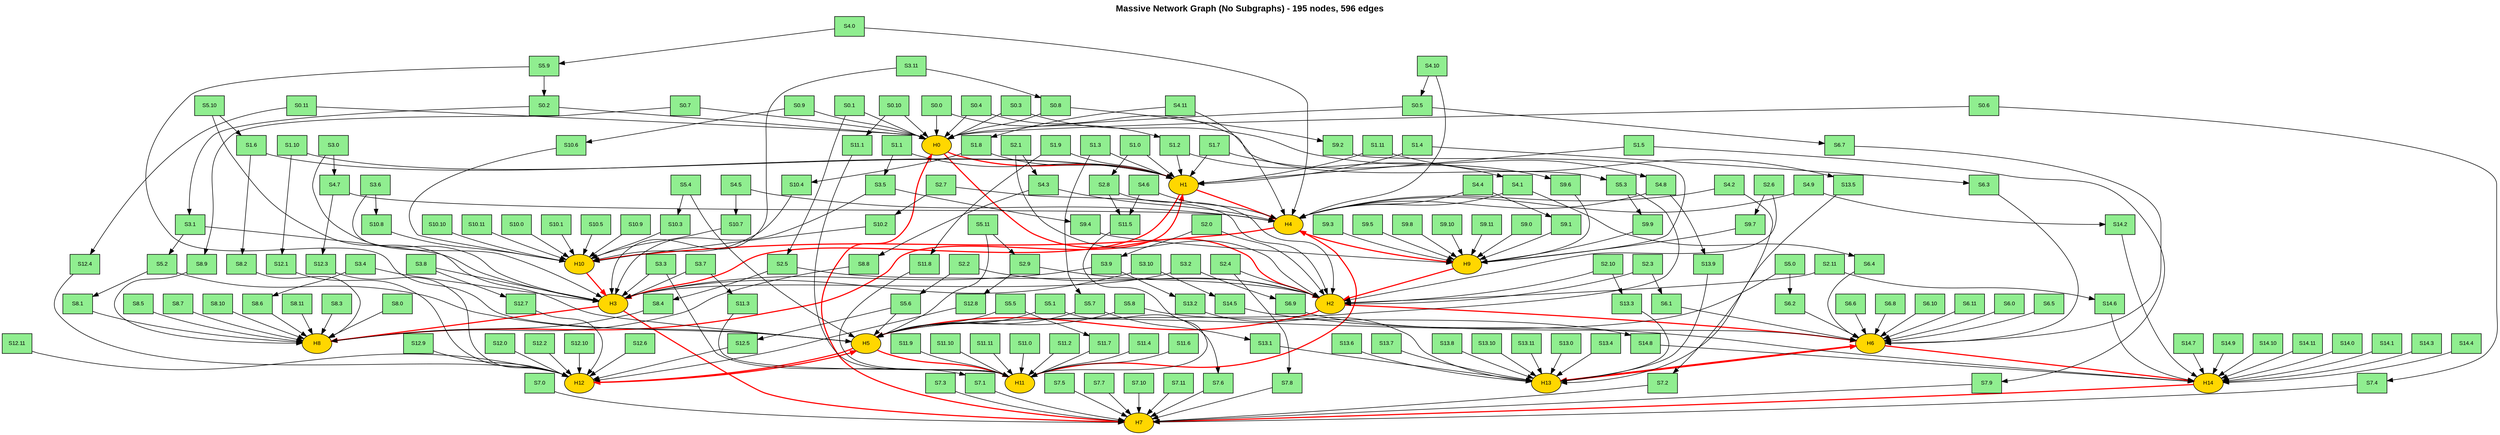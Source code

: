 digraph MassiveNetworkNoSubgraph {
  // Graph settings
  rankdir=TB;
  node [shape=box, style=filled, fillcolor=lightblue, fontname="Arial", fontsize=10];
  edge [fontname="Arial", fontsize=8];

  // Graph title
  label="Massive Network Graph (No Subgraphs) - 195 nodes, 596 edges";
  labelloc="t";
  fontsize=16;
  fontname="Arial Bold";

  // Hub nodes (central nodes) - no subgraph clusters
  hub0 [label="H0", shape=ellipse, fillcolor=gold, style=filled];
  hub1 [label="H1", shape=ellipse, fillcolor=gold, style=filled];
  hub2 [label="H2", shape=ellipse, fillcolor=gold, style=filled];
  hub3 [label="H3", shape=ellipse, fillcolor=gold, style=filled];
  hub4 [label="H4", shape=ellipse, fillcolor=gold, style=filled];
  hub5 [label="H5", shape=ellipse, fillcolor=gold, style=filled];
  hub6 [label="H6", shape=ellipse, fillcolor=gold, style=filled];
  hub7 [label="H7", shape=ellipse, fillcolor=gold, style=filled];
  hub8 [label="H8", shape=ellipse, fillcolor=gold, style=filled];
  hub9 [label="H9", shape=ellipse, fillcolor=gold, style=filled];
  hub10 [label="H10", shape=ellipse, fillcolor=gold, style=filled];
  hub11 [label="H11", shape=ellipse, fillcolor=gold, style=filled];
  hub12 [label="H12", shape=ellipse, fillcolor=gold, style=filled];
  hub13 [label="H13", shape=ellipse, fillcolor=gold, style=filled];
  hub14 [label="H14", shape=ellipse, fillcolor=gold, style=filled];

  // Spoke nodes (12 per hub) - no subgraph clusters
  // Hub 0 spokes
  spoke0_0 [label="S0.0", fillcolor=lightgreen];
  spoke0_1 [label="S0.1", fillcolor=lightgreen];
  spoke0_2 [label="S0.2", fillcolor=lightgreen];
  spoke0_3 [label="S0.3", fillcolor=lightgreen];
  spoke0_4 [label="S0.4", fillcolor=lightgreen];
  spoke0_5 [label="S0.5", fillcolor=lightgreen];
  spoke0_6 [label="S0.6", fillcolor=lightgreen];
  spoke0_7 [label="S0.7", fillcolor=lightgreen];
  spoke0_8 [label="S0.8", fillcolor=lightgreen];
  spoke0_9 [label="S0.9", fillcolor=lightgreen];
  spoke0_10 [label="S0.10", fillcolor=lightgreen];
  spoke0_11 [label="S0.11", fillcolor=lightgreen];

  // Hub 1 spokes
  spoke1_0 [label="S1.0", fillcolor=lightgreen];
  spoke1_1 [label="S1.1", fillcolor=lightgreen];
  spoke1_2 [label="S1.2", fillcolor=lightgreen];
  spoke1_3 [label="S1.3", fillcolor=lightgreen];
  spoke1_4 [label="S1.4", fillcolor=lightgreen];
  spoke1_5 [label="S1.5", fillcolor=lightgreen];
  spoke1_6 [label="S1.6", fillcolor=lightgreen];
  spoke1_7 [label="S1.7", fillcolor=lightgreen];
  spoke1_8 [label="S1.8", fillcolor=lightgreen];
  spoke1_9 [label="S1.9", fillcolor=lightgreen];
  spoke1_10 [label="S1.10", fillcolor=lightgreen];
  spoke1_11 [label="S1.11", fillcolor=lightgreen];

  // Hub 2 spokes
  spoke2_0 [label="S2.0", fillcolor=lightgreen];
  spoke2_1 [label="S2.1", fillcolor=lightgreen];
  spoke2_2 [label="S2.2", fillcolor=lightgreen];
  spoke2_3 [label="S2.3", fillcolor=lightgreen];
  spoke2_4 [label="S2.4", fillcolor=lightgreen];
  spoke2_5 [label="S2.5", fillcolor=lightgreen];
  spoke2_6 [label="S2.6", fillcolor=lightgreen];
  spoke2_7 [label="S2.7", fillcolor=lightgreen];
  spoke2_8 [label="S2.8", fillcolor=lightgreen];
  spoke2_9 [label="S2.9", fillcolor=lightgreen];
  spoke2_10 [label="S2.10", fillcolor=lightgreen];
  spoke2_11 [label="S2.11", fillcolor=lightgreen];

  // Hub 3 spokes
  spoke3_0 [label="S3.0", fillcolor=lightgreen];
  spoke3_1 [label="S3.1", fillcolor=lightgreen];
  spoke3_2 [label="S3.2", fillcolor=lightgreen];
  spoke3_3 [label="S3.3", fillcolor=lightgreen];
  spoke3_4 [label="S3.4", fillcolor=lightgreen];
  spoke3_5 [label="S3.5", fillcolor=lightgreen];
  spoke3_6 [label="S3.6", fillcolor=lightgreen];
  spoke3_7 [label="S3.7", fillcolor=lightgreen];
  spoke3_8 [label="S3.8", fillcolor=lightgreen];
  spoke3_9 [label="S3.9", fillcolor=lightgreen];
  spoke3_10 [label="S3.10", fillcolor=lightgreen];
  spoke3_11 [label="S3.11", fillcolor=lightgreen];

  // Hub 4 spokes
  spoke4_0 [label="S4.0", fillcolor=lightgreen];
  spoke4_1 [label="S4.1", fillcolor=lightgreen];
  spoke4_2 [label="S4.2", fillcolor=lightgreen];
  spoke4_3 [label="S4.3", fillcolor=lightgreen];
  spoke4_4 [label="S4.4", fillcolor=lightgreen];
  spoke4_5 [label="S4.5", fillcolor=lightgreen];
  spoke4_6 [label="S4.6", fillcolor=lightgreen];
  spoke4_7 [label="S4.7", fillcolor=lightgreen];
  spoke4_8 [label="S4.8", fillcolor=lightgreen];
  spoke4_9 [label="S4.9", fillcolor=lightgreen];
  spoke4_10 [label="S4.10", fillcolor=lightgreen];
  spoke4_11 [label="S4.11", fillcolor=lightgreen];

  // Hub 5 spokes
  spoke5_0 [label="S5.0", fillcolor=lightgreen];
  spoke5_1 [label="S5.1", fillcolor=lightgreen];
  spoke5_2 [label="S5.2", fillcolor=lightgreen];
  spoke5_3 [label="S5.3", fillcolor=lightgreen];
  spoke5_4 [label="S5.4", fillcolor=lightgreen];
  spoke5_5 [label="S5.5", fillcolor=lightgreen];
  spoke5_6 [label="S5.6", fillcolor=lightgreen];
  spoke5_7 [label="S5.7", fillcolor=lightgreen];
  spoke5_8 [label="S5.8", fillcolor=lightgreen];
  spoke5_9 [label="S5.9", fillcolor=lightgreen];
  spoke5_10 [label="S5.10", fillcolor=lightgreen];
  spoke5_11 [label="S5.11", fillcolor=lightgreen];

  // Hub 6 spokes
  spoke6_0 [label="S6.0", fillcolor=lightgreen];
  spoke6_1 [label="S6.1", fillcolor=lightgreen];
  spoke6_2 [label="S6.2", fillcolor=lightgreen];
  spoke6_3 [label="S6.3", fillcolor=lightgreen];
  spoke6_4 [label="S6.4", fillcolor=lightgreen];
  spoke6_5 [label="S6.5", fillcolor=lightgreen];
  spoke6_6 [label="S6.6", fillcolor=lightgreen];
  spoke6_7 [label="S6.7", fillcolor=lightgreen];
  spoke6_8 [label="S6.8", fillcolor=lightgreen];
  spoke6_9 [label="S6.9", fillcolor=lightgreen];
  spoke6_10 [label="S6.10", fillcolor=lightgreen];
  spoke6_11 [label="S6.11", fillcolor=lightgreen];

  // Hub 7 spokes
  spoke7_0 [label="S7.0", fillcolor=lightgreen];
  spoke7_1 [label="S7.1", fillcolor=lightgreen];
  spoke7_2 [label="S7.2", fillcolor=lightgreen];
  spoke7_3 [label="S7.3", fillcolor=lightgreen];
  spoke7_4 [label="S7.4", fillcolor=lightgreen];
  spoke7_5 [label="S7.5", fillcolor=lightgreen];
  spoke7_6 [label="S7.6", fillcolor=lightgreen];
  spoke7_7 [label="S7.7", fillcolor=lightgreen];
  spoke7_8 [label="S7.8", fillcolor=lightgreen];
  spoke7_9 [label="S7.9", fillcolor=lightgreen];
  spoke7_10 [label="S7.10", fillcolor=lightgreen];
  spoke7_11 [label="S7.11", fillcolor=lightgreen];

  // Hub 8 spokes
  spoke8_0 [label="S8.0", fillcolor=lightgreen];
  spoke8_1 [label="S8.1", fillcolor=lightgreen];
  spoke8_2 [label="S8.2", fillcolor=lightgreen];
  spoke8_3 [label="S8.3", fillcolor=lightgreen];
  spoke8_4 [label="S8.4", fillcolor=lightgreen];
  spoke8_5 [label="S8.5", fillcolor=lightgreen];
  spoke8_6 [label="S8.6", fillcolor=lightgreen];
  spoke8_7 [label="S8.7", fillcolor=lightgreen];
  spoke8_8 [label="S8.8", fillcolor=lightgreen];
  spoke8_9 [label="S8.9", fillcolor=lightgreen];
  spoke8_10 [label="S8.10", fillcolor=lightgreen];
  spoke8_11 [label="S8.11", fillcolor=lightgreen];

  // Hub 9 spokes
  spoke9_0 [label="S9.0", fillcolor=lightgreen];
  spoke9_1 [label="S9.1", fillcolor=lightgreen];
  spoke9_2 [label="S9.2", fillcolor=lightgreen];
  spoke9_3 [label="S9.3", fillcolor=lightgreen];
  spoke9_4 [label="S9.4", fillcolor=lightgreen];
  spoke9_5 [label="S9.5", fillcolor=lightgreen];
  spoke9_6 [label="S9.6", fillcolor=lightgreen];
  spoke9_7 [label="S9.7", fillcolor=lightgreen];
  spoke9_8 [label="S9.8", fillcolor=lightgreen];
  spoke9_9 [label="S9.9", fillcolor=lightgreen];
  spoke9_10 [label="S9.10", fillcolor=lightgreen];
  spoke9_11 [label="S9.11", fillcolor=lightgreen];

  // Hub 10 spokes
  spoke10_0 [label="S10.0", fillcolor=lightgreen];
  spoke10_1 [label="S10.1", fillcolor=lightgreen];
  spoke10_2 [label="S10.2", fillcolor=lightgreen];
  spoke10_3 [label="S10.3", fillcolor=lightgreen];
  spoke10_4 [label="S10.4", fillcolor=lightgreen];
  spoke10_5 [label="S10.5", fillcolor=lightgreen];
  spoke10_6 [label="S10.6", fillcolor=lightgreen];
  spoke10_7 [label="S10.7", fillcolor=lightgreen];
  spoke10_8 [label="S10.8", fillcolor=lightgreen];
  spoke10_9 [label="S10.9", fillcolor=lightgreen];
  spoke10_10 [label="S10.10", fillcolor=lightgreen];
  spoke10_11 [label="S10.11", fillcolor=lightgreen];

  // Hub 11 spokes
  spoke11_0 [label="S11.0", fillcolor=lightgreen];
  spoke11_1 [label="S11.1", fillcolor=lightgreen];
  spoke11_2 [label="S11.2", fillcolor=lightgreen];
  spoke11_3 [label="S11.3", fillcolor=lightgreen];
  spoke11_4 [label="S11.4", fillcolor=lightgreen];
  spoke11_5 [label="S11.5", fillcolor=lightgreen];
  spoke11_6 [label="S11.6", fillcolor=lightgreen];
  spoke11_7 [label="S11.7", fillcolor=lightgreen];
  spoke11_8 [label="S11.8", fillcolor=lightgreen];
  spoke11_9 [label="S11.9", fillcolor=lightgreen];
  spoke11_10 [label="S11.10", fillcolor=lightgreen];
  spoke11_11 [label="S11.11", fillcolor=lightgreen];

  // Hub 12 spokes
  spoke12_0 [label="S12.0", fillcolor=lightgreen];
  spoke12_1 [label="S12.1", fillcolor=lightgreen];
  spoke12_2 [label="S12.2", fillcolor=lightgreen];
  spoke12_3 [label="S12.3", fillcolor=lightgreen];
  spoke12_4 [label="S12.4", fillcolor=lightgreen];
  spoke12_5 [label="S12.5", fillcolor=lightgreen];
  spoke12_6 [label="S12.6", fillcolor=lightgreen];
  spoke12_7 [label="S12.7", fillcolor=lightgreen];
  spoke12_8 [label="S12.8", fillcolor=lightgreen];
  spoke12_9 [label="S12.9", fillcolor=lightgreen];
  spoke12_10 [label="S12.10", fillcolor=lightgreen];
  spoke12_11 [label="S12.11", fillcolor=lightgreen];

  // Hub 13 spokes
  spoke13_0 [label="S13.0", fillcolor=lightgreen];
  spoke13_1 [label="S13.1", fillcolor=lightgreen];
  spoke13_2 [label="S13.2", fillcolor=lightgreen];
  spoke13_3 [label="S13.3", fillcolor=lightgreen];
  spoke13_4 [label="S13.4", fillcolor=lightgreen];
  spoke13_5 [label="S13.5", fillcolor=lightgreen];
  spoke13_6 [label="S13.6", fillcolor=lightgreen];
  spoke13_7 [label="S13.7", fillcolor=lightgreen];
  spoke13_8 [label="S13.8", fillcolor=lightgreen];
  spoke13_9 [label="S13.9", fillcolor=lightgreen];
  spoke13_10 [label="S13.10", fillcolor=lightgreen];
  spoke13_11 [label="S13.11", fillcolor=lightgreen];

  // Hub 14 spokes
  spoke14_0 [label="S14.0", fillcolor=lightgreen];
  spoke14_1 [label="S14.1", fillcolor=lightgreen];
  spoke14_2 [label="S14.2", fillcolor=lightgreen];
  spoke14_3 [label="S14.3", fillcolor=lightgreen];
  spoke14_4 [label="S14.4", fillcolor=lightgreen];
  spoke14_5 [label="S14.5", fillcolor=lightgreen];
  spoke14_6 [label="S14.6", fillcolor=lightgreen];
  spoke14_7 [label="S14.7", fillcolor=lightgreen];
  spoke14_8 [label="S14.8", fillcolor=lightgreen];
  spoke14_9 [label="S14.9", fillcolor=lightgreen];
  spoke14_10 [label="S14.10", fillcolor=lightgreen];
  spoke14_11 [label="S14.11", fillcolor=lightgreen];

  // Spoke to hub connections (all 180 spokes connect to their hub)
  // Hub 0 spokes
  spoke0_0 -> hub0;
  spoke0_1 -> hub0;
  spoke0_2 -> hub0;
  spoke0_3 -> hub0;
  spoke0_4 -> hub0;
  spoke0_5 -> hub0;
  spoke0_6 -> hub0;
  spoke0_7 -> hub0;
  spoke0_8 -> hub0;
  spoke0_9 -> hub0;
  spoke0_10 -> hub0;
  spoke0_11 -> hub0;

  // Hub 1 spokes
  spoke1_0 -> hub1;
  spoke1_1 -> hub1;
  spoke1_2 -> hub1;
  spoke1_3 -> hub1;
  spoke1_4 -> hub1;
  spoke1_5 -> hub1;
  spoke1_6 -> hub1;
  spoke1_7 -> hub1;
  spoke1_8 -> hub1;
  spoke1_9 -> hub1;
  spoke1_10 -> hub1;
  spoke1_11 -> hub1;

  // Hub 2 spokes
  spoke2_0 -> hub2;
  spoke2_1 -> hub2;
  spoke2_2 -> hub2;
  spoke2_3 -> hub2;
  spoke2_4 -> hub2;
  spoke2_5 -> hub2;
  spoke2_6 -> hub2;
  spoke2_7 -> hub2;
  spoke2_8 -> hub2;
  spoke2_9 -> hub2;
  spoke2_10 -> hub2;
  spoke2_11 -> hub2;

  // Hub 3 spokes
  spoke3_0 -> hub3;
  spoke3_1 -> hub3;
  spoke3_2 -> hub3;
  spoke3_3 -> hub3;
  spoke3_4 -> hub3;
  spoke3_5 -> hub3;
  spoke3_6 -> hub3;
  spoke3_7 -> hub3;
  spoke3_8 -> hub3;
  spoke3_9 -> hub3;
  spoke3_10 -> hub3;
  spoke3_11 -> hub3;

  // Hub 4 spokes
  spoke4_0 -> hub4;
  spoke4_1 -> hub4;
  spoke4_2 -> hub4;
  spoke4_3 -> hub4;
  spoke4_4 -> hub4;
  spoke4_5 -> hub4;
  spoke4_6 -> hub4;
  spoke4_7 -> hub4;
  spoke4_8 -> hub4;
  spoke4_9 -> hub4;
  spoke4_10 -> hub4;
  spoke4_11 -> hub4;

  // Hub 5 spokes
  spoke5_0 -> hub5;
  spoke5_1 -> hub5;
  spoke5_2 -> hub5;
  spoke5_3 -> hub5;
  spoke5_4 -> hub5;
  spoke5_5 -> hub5;
  spoke5_6 -> hub5;
  spoke5_7 -> hub5;
  spoke5_8 -> hub5;
  spoke5_9 -> hub5;
  spoke5_10 -> hub5;
  spoke5_11 -> hub5;

  // Hub 6 spokes
  spoke6_0 -> hub6;
  spoke6_1 -> hub6;
  spoke6_2 -> hub6;
  spoke6_3 -> hub6;
  spoke6_4 -> hub6;
  spoke6_5 -> hub6;
  spoke6_6 -> hub6;
  spoke6_7 -> hub6;
  spoke6_8 -> hub6;
  spoke6_9 -> hub6;
  spoke6_10 -> hub6;
  spoke6_11 -> hub6;

  // Hub 7 spokes
  spoke7_0 -> hub7;
  spoke7_1 -> hub7;
  spoke7_2 -> hub7;
  spoke7_3 -> hub7;
  spoke7_4 -> hub7;
  spoke7_5 -> hub7;
  spoke7_6 -> hub7;
  spoke7_7 -> hub7;
  spoke7_8 -> hub7;
  spoke7_9 -> hub7;
  spoke7_10 -> hub7;
  spoke7_11 -> hub7;

  // Hub 8 spokes
  spoke8_0 -> hub8;
  spoke8_1 -> hub8;
  spoke8_2 -> hub8;
  spoke8_3 -> hub8;
  spoke8_4 -> hub8;
  spoke8_5 -> hub8;
  spoke8_6 -> hub8;
  spoke8_7 -> hub8;
  spoke8_8 -> hub8;
  spoke8_9 -> hub8;
  spoke8_10 -> hub8;
  spoke8_11 -> hub8;

  // Hub 9 spokes
  spoke9_0 -> hub9;
  spoke9_1 -> hub9;
  spoke9_2 -> hub9;
  spoke9_3 -> hub9;
  spoke9_4 -> hub9;
  spoke9_5 -> hub9;
  spoke9_6 -> hub9;
  spoke9_7 -> hub9;
  spoke9_8 -> hub9;
  spoke9_9 -> hub9;
  spoke9_10 -> hub9;
  spoke9_11 -> hub9;

  // Hub 10 spokes
  spoke10_0 -> hub10;
  spoke10_1 -> hub10;
  spoke10_2 -> hub10;
  spoke10_3 -> hub10;
  spoke10_4 -> hub10;
  spoke10_5 -> hub10;
  spoke10_6 -> hub10;
  spoke10_7 -> hub10;
  spoke10_8 -> hub10;
  spoke10_9 -> hub10;
  spoke10_10 -> hub10;
  spoke10_11 -> hub10;

  // Hub 11 spokes
  spoke11_0 -> hub11;
  spoke11_1 -> hub11;
  spoke11_2 -> hub11;
  spoke11_3 -> hub11;
  spoke11_4 -> hub11;
  spoke11_5 -> hub11;
  spoke11_6 -> hub11;
  spoke11_7 -> hub11;
  spoke11_8 -> hub11;
  spoke11_9 -> hub11;
  spoke11_10 -> hub11;
  spoke11_11 -> hub11;

  // Hub 12 spokes
  spoke12_0 -> hub12;
  spoke12_1 -> hub12;
  spoke12_2 -> hub12;
  spoke12_3 -> hub12;
  spoke12_4 -> hub12;
  spoke12_5 -> hub12;
  spoke12_6 -> hub12;
  spoke12_7 -> hub12;
  spoke12_8 -> hub12;
  spoke12_9 -> hub12;
  spoke12_10 -> hub12;
  spoke12_11 -> hub12;

  // Hub 13 spokes
  spoke13_0 -> hub13;
  spoke13_1 -> hub13;
  spoke13_2 -> hub13;
  spoke13_3 -> hub13;
  spoke13_4 -> hub13;
  spoke13_5 -> hub13;
  spoke13_6 -> hub13;
  spoke13_7 -> hub13;
  spoke13_8 -> hub13;
  spoke13_9 -> hub13;
  spoke13_10 -> hub13;
  spoke13_11 -> hub13;

  // Hub 14 spokes
  spoke14_0 -> hub14;
  spoke14_1 -> hub14;
  spoke14_2 -> hub14;
  spoke14_3 -> hub14;
  spoke14_4 -> hub14;
  spoke14_5 -> hub14;
  spoke14_6 -> hub14;
  spoke14_7 -> hub14;
  spoke14_8 -> hub14;
  spoke14_9 -> hub14;
  spoke14_10 -> hub14;
  spoke14_11 -> hub14;

  // Inter-spoke connections (random connections between spokes)
  // Sample of inter-spoke connections (showing a subset for readability)
  spoke0_0 -> spoke1_2;
  spoke0_1 -> spoke2_5;
  spoke0_2 -> spoke3_1;
  spoke0_3 -> spoke4_8;
  spoke0_4 -> spoke5_3;
  spoke0_5 -> spoke6_7;
  spoke0_6 -> spoke7_4;
  spoke0_7 -> spoke8_9;
  spoke0_8 -> spoke9_2;
  spoke0_9 -> spoke10_6;
  spoke0_10 -> spoke11_1;
  spoke0_11 -> spoke12_4;

  spoke1_0 -> spoke2_8;
  spoke1_1 -> spoke3_5;
  spoke1_2 -> spoke4_1;
  spoke1_3 -> spoke5_7;
  spoke1_4 -> spoke6_3;
  spoke1_5 -> spoke7_9;
  spoke1_6 -> spoke8_2;
  spoke1_7 -> spoke9_6;
  spoke1_8 -> spoke10_4;
  spoke1_9 -> spoke11_8;
  spoke1_10 -> spoke12_1;
  spoke1_11 -> spoke13_5;

  spoke2_0 -> spoke3_9;
  spoke2_1 -> spoke4_3;
  spoke2_2 -> spoke5_6;
  spoke2_3 -> spoke6_1;
  spoke2_4 -> spoke7_8;
  spoke2_5 -> spoke8_4;
  spoke2_6 -> spoke9_7;
  spoke2_7 -> spoke10_2;
  spoke2_8 -> spoke11_5;
  spoke2_9 -> spoke12_8;
  spoke2_10 -> spoke13_3;
  spoke2_11 -> spoke14_6;

  // Hub to hub connections (some hubs connect to each other)
  hub0 -> hub1 [color=red, penwidth=2];
  hub0 -> hub2 [color=red, penwidth=2];
  hub1 -> hub3 [color=red, penwidth=2];
  hub1 -> hub4 [color=red, penwidth=2];
  hub2 -> hub5 [color=red, penwidth=2];
  hub2 -> hub6 [color=red, penwidth=2];
  hub3 -> hub7 [color=red, penwidth=2];
  hub3 -> hub8 [color=red, penwidth=2];
  hub4 -> hub9 [color=red, penwidth=2];
  hub4 -> hub10 [color=red, penwidth=2];
  hub5 -> hub11 [color=red, penwidth=2];
  hub5 -> hub12 [color=red, penwidth=2];
  hub6 -> hub13 [color=red, penwidth=2];
  hub6 -> hub14 [color=red, penwidth=2];
  hub7 -> hub0 [color=red, penwidth=2];
  hub8 -> hub1 [color=red, penwidth=2];
  hub9 -> hub2 [color=red, penwidth=2];
  hub10 -> hub3 [color=red, penwidth=2];
  hub11 -> hub4 [color=red, penwidth=2];
  hub12 -> hub5 [color=red, penwidth=2];
  hub13 -> hub6 [color=red, penwidth=2];
  hub14 -> hub7 [color=red, penwidth=2];

  // Additional inter-spoke connections for more complexity
  spoke3_0 -> spoke4_7;
  spoke3_1 -> spoke5_2;
  spoke3_2 -> spoke6_9;
  spoke3_3 -> spoke7_1;
  spoke3_4 -> spoke8_6;
  spoke3_5 -> spoke9_4;
  spoke3_6 -> spoke10_8;
  spoke3_7 -> spoke11_3;
  spoke3_8 -> spoke12_7;
  spoke3_9 -> spoke13_2;
  spoke3_10 -> spoke14_5;
  spoke3_11 -> spoke0_8;

  spoke4_0 -> spoke5_9;
  spoke4_1 -> spoke6_4;
  spoke4_2 -> spoke7_2;
  spoke4_3 -> spoke8_8;
  spoke4_4 -> spoke9_1;
  spoke4_5 -> spoke10_7;
  spoke4_6 -> spoke11_5;
  spoke4_7 -> spoke12_3;
  spoke4_8 -> spoke13_9;
  spoke4_9 -> spoke14_2;
  spoke4_10 -> spoke0_5;
  spoke4_11 -> spoke1_8;

  spoke5_0 -> spoke6_2;
  spoke5_1 -> spoke7_6;
  spoke5_2 -> spoke8_1;
  spoke5_3 -> spoke9_9;
  spoke5_4 -> spoke10_3;
  spoke5_5 -> spoke11_7;
  spoke5_6 -> spoke12_5;
  spoke5_7 -> spoke13_1;
  spoke5_8 -> spoke14_8;
  spoke5_9 -> spoke0_2;
  spoke5_10 -> spoke1_6;
  spoke5_11 -> spoke2_9;
}